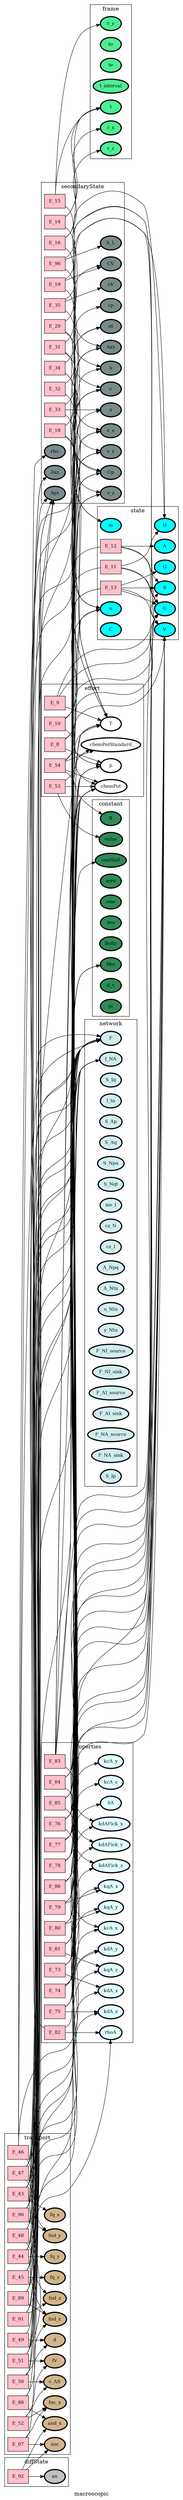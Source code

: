 digraph macroscopic {
label=macroscopic;
rankdir=LR;
E_43 -> V_113  [splines=ortho];
E_43 -> V_150  [splines=ortho];
E_43 -> V_186  [splines=ortho];
E_43 -> V_2  [splines=ortho];
E_44 -> V_113  [splines=ortho];
E_44 -> V_149  [splines=ortho];
E_44 -> V_187  [splines=ortho];
E_44 -> V_2  [splines=ortho];
E_45 -> V_113  [splines=ortho];
E_45 -> V_148  [splines=ortho];
E_45 -> V_188  [splines=ortho];
E_45 -> V_2  [splines=ortho];
E_46 -> V_138  [splines=ortho];
E_46 -> V_150  [splines=ortho];
E_46 -> V_190  [splines=ortho];
E_46 -> V_2  [splines=ortho];
E_89 -> V_114  [splines=ortho];
E_89 -> V_150  [splines=ortho];
E_89 -> V_180  [splines=ortho];
E_89 -> V_2  [splines=ortho];
E_47 -> V_138  [splines=ortho];
E_47 -> V_149  [splines=ortho];
E_47 -> V_191  [splines=ortho];
E_47 -> V_2  [splines=ortho];
E_90 -> V_114  [splines=ortho];
E_90 -> V_150  [splines=ortho];
E_90 -> V_181  [splines=ortho];
E_90 -> V_2  [splines=ortho];
E_48 -> V_138  [splines=ortho];
E_48 -> V_148  [splines=ortho];
E_48 -> V_192  [splines=ortho];
E_48 -> V_2  [splines=ortho];
E_91 -> V_114  [splines=ortho];
E_91 -> V_148  [splines=ortho];
E_91 -> V_182  [splines=ortho];
E_91 -> V_2  [splines=ortho];
E_49 -> V_112  [splines=ortho];
E_49 -> V_2  [splines=ortho];
E_50 -> V_104  [splines=ortho];
E_50 -> V_138  [splines=ortho];
E_50 -> V_157  [splines=ortho];
E_50 -> V_2  [splines=ortho];
E_51 -> V_112  [splines=ortho];
E_51 -> V_150  [splines=ortho];
E_51 -> V_183  [splines=ortho];
E_51 -> V_189  [splines=ortho];
E_51 -> V_2  [splines=ortho];
E_52 -> V_158  [splines=ortho];
E_52 -> V_159  [splines=ortho];
E_87 -> V_160  [splines=ortho];
E_87 -> V_2  [splines=ortho];
E_88 -> V_154  [splines=ortho];
E_88 -> V_2  [splines=ortho];
subgraph cluster_macroscopic___transport {
label=transport;
rankdir=LR;
V_151 [fillcolor=tan, fontsize=12, label=fq_x, penwidth=3, style=filled];
V_152 [fillcolor=tan, fontsize=12, label=fq_y, penwidth=3, style=filled];
V_153 [fillcolor=tan, fontsize=12, label=fq_z, penwidth=3, style=filled];
V_154 [fillcolor=tan, fontsize=12, label=fnd_x, penwidth=3, style=filled];
V_155 [fillcolor=tan, fontsize=12, label=fnd_y, penwidth=3, style=filled];
V_156 [fillcolor=tan, fontsize=12, label=fnd_z, penwidth=3, style=filled];
V_157 [fillcolor=tan, fontsize=12, label=d, penwidth=3, style=filled];
V_158 [fillcolor=tan, fontsize=12, label=c_AS, penwidth=3, style=filled];
V_159 [fillcolor=tan, fontsize=12, label=fV, penwidth=3, style=filled];
V_160 [fillcolor=tan, fontsize=12, label=fnc_x, penwidth=3, style=filled];
V_194 [fillcolor=tan, fontsize=12, label=anc, penwidth=3, style=filled];
V_195 [fillcolor=tan, fontsize=12, label=and_x, penwidth=3, style=filled];
E_43 [fillcolor=pink, fontsize=12, shape=box, style=filled];
E_43 -> V_151  [splines=ortho];
E_44 [fillcolor=pink, fontsize=12, shape=box, style=filled];
E_44 -> V_152  [splines=ortho];
E_45 [fillcolor=pink, fontsize=12, shape=box, style=filled];
E_45 -> V_153  [splines=ortho];
E_46 [fillcolor=pink, fontsize=12, shape=box, style=filled];
E_46 -> V_154  [splines=ortho];
E_89 [fillcolor=pink, fontsize=12, shape=box, style=filled];
E_89 -> V_154  [splines=ortho];
E_47 [fillcolor=pink, fontsize=12, shape=box, style=filled];
E_47 -> V_155  [splines=ortho];
E_90 [fillcolor=pink, fontsize=12, shape=box, style=filled];
E_90 -> V_155  [splines=ortho];
E_48 [fillcolor=pink, fontsize=12, shape=box, style=filled];
E_48 -> V_156  [splines=ortho];
E_91 [fillcolor=pink, fontsize=12, shape=box, style=filled];
E_91 -> V_156  [splines=ortho];
E_49 [fillcolor=pink, fontsize=12, shape=box, style=filled];
E_49 -> V_157  [splines=ortho];
E_50 [fillcolor=pink, fontsize=12, shape=box, style=filled];
E_50 -> V_158  [splines=ortho];
E_51 [fillcolor=pink, fontsize=12, shape=box, style=filled];
E_51 -> V_159  [splines=ortho];
E_52 [fillcolor=pink, fontsize=12, shape=box, style=filled];
E_52 -> V_160  [splines=ortho];
E_87 [fillcolor=pink, fontsize=12, shape=box, style=filled];
E_87 -> V_194  [splines=ortho];
E_88 [fillcolor=pink, fontsize=12, shape=box, style=filled];
E_88 -> V_195  [splines=ortho];
}

subgraph cluster_macroscopic___geometry {
label=geometry;
rankdir=LR;
}

E_73 -> V_108  [splines=ortho];
E_73 -> V_110  [splines=ortho];
E_73 -> V_114  [splines=ortho];
E_73 -> V_118  [splines=ortho];
E_73 -> V_27  [splines=ortho];
E_74 -> V_108  [splines=ortho];
E_74 -> V_110  [splines=ortho];
E_74 -> V_114  [splines=ortho];
E_74 -> V_119  [splines=ortho];
E_74 -> V_27  [splines=ortho];
E_75 -> V_108  [splines=ortho];
E_75 -> V_110  [splines=ortho];
E_75 -> V_114  [splines=ortho];
E_75 -> V_120  [splines=ortho];
E_75 -> V_27  [splines=ortho];
E_76 -> V_108  [splines=ortho];
E_76 -> V_110  [splines=ortho];
E_76 -> V_112  [splines=ortho];
E_76 -> V_114  [splines=ortho];
E_76 -> V_118  [splines=ortho];
E_76 -> V_132  [splines=ortho];
E_76 -> V_27  [splines=ortho];
E_77 -> V_108  [splines=ortho];
E_77 -> V_110  [splines=ortho];
E_77 -> V_112  [splines=ortho];
E_77 -> V_114  [splines=ortho];
E_77 -> V_119  [splines=ortho];
E_77 -> V_132  [splines=ortho];
E_77 -> V_27  [splines=ortho];
E_78 -> V_108  [splines=ortho];
E_78 -> V_110  [splines=ortho];
E_78 -> V_112  [splines=ortho];
E_78 -> V_114  [splines=ortho];
E_78 -> V_120  [splines=ortho];
E_78 -> V_132  [splines=ortho];
E_78 -> V_27  [splines=ortho];
E_79 -> V_110  [splines=ortho];
E_79 -> V_118  [splines=ortho];
E_79 -> V_124  [splines=ortho];
E_79 -> V_27  [splines=ortho];
E_80 -> V_110  [splines=ortho];
E_80 -> V_119  [splines=ortho];
E_80 -> V_124  [splines=ortho];
E_80 -> V_27  [splines=ortho];
E_81 -> V_110  [splines=ortho];
E_81 -> V_120  [splines=ortho];
E_81 -> V_124  [splines=ortho];
E_81 -> V_27  [splines=ortho];
E_82 -> V_143  [splines=ortho];
E_82 -> V_27  [splines=ortho];
E_83 -> V_108  [splines=ortho];
E_83 -> V_111  [splines=ortho];
E_83 -> V_114  [splines=ortho];
E_83 -> V_118  [splines=ortho];
E_83 -> V_27  [splines=ortho];
E_84 -> V_108  [splines=ortho];
E_84 -> V_111  [splines=ortho];
E_84 -> V_114  [splines=ortho];
E_84 -> V_119  [splines=ortho];
E_84 -> V_27  [splines=ortho];
E_85 -> V_108  [splines=ortho];
E_85 -> V_111  [splines=ortho];
E_85 -> V_114  [splines=ortho];
E_85 -> V_120  [splines=ortho];
E_85 -> V_27  [splines=ortho];
E_86 -> V_136  [splines=ortho];
E_86 -> V_27  [splines=ortho];
subgraph cluster_macroscopic___properties {
label=properties;
rankdir=LR;
V_180 [fillcolor=lightcyan1, fontsize=12, label=kdA_x, penwidth=3, style=filled];
V_181 [fillcolor=lightcyan1, fontsize=12, label=kdA_y, penwidth=3, style=filled];
V_182 [fillcolor=lightcyan1, fontsize=12, label=kdA_z, penwidth=3, style=filled];
V_183 [fillcolor=lightcyan1, fontsize=12, label=kcA_x, penwidth=3, style=filled];
V_184 [fillcolor=lightcyan1, fontsize=12, label=kcA_y, penwidth=3, style=filled];
V_185 [fillcolor=lightcyan1, fontsize=12, label=kcA_z, penwidth=3, style=filled];
V_186 [fillcolor=lightcyan1, fontsize=12, label=kqA_x, penwidth=3, style=filled];
V_187 [fillcolor=lightcyan1, fontsize=12, label=kqA_y, penwidth=3, style=filled];
V_188 [fillcolor=lightcyan1, fontsize=12, label=kqA_z, penwidth=3, style=filled];
V_189 [fillcolor=lightcyan1, fontsize=12, label=rhoA, penwidth=3, style=filled];
V_190 [fillcolor=lightcyan1, fontsize=12, label=kdAFick_x, penwidth=3, style=filled];
V_191 [fillcolor=lightcyan1, fontsize=12, label=kdAFick_y, penwidth=3, style=filled];
V_192 [fillcolor=lightcyan1, fontsize=12, label=kdAFick_z, penwidth=3, style=filled];
V_193 [fillcolor=lightcyan1, fontsize=12, label=hA, penwidth=3, style=filled];
E_73 [fillcolor=pink, fontsize=12, shape=box, style=filled];
E_73 -> V_180  [splines=ortho];
E_74 [fillcolor=pink, fontsize=12, shape=box, style=filled];
E_74 -> V_181  [splines=ortho];
E_75 [fillcolor=pink, fontsize=12, shape=box, style=filled];
E_75 -> V_182  [splines=ortho];
E_76 [fillcolor=pink, fontsize=12, shape=box, style=filled];
E_76 -> V_183  [splines=ortho];
E_77 [fillcolor=pink, fontsize=12, shape=box, style=filled];
E_77 -> V_184  [splines=ortho];
E_78 [fillcolor=pink, fontsize=12, shape=box, style=filled];
E_78 -> V_185  [splines=ortho];
E_79 [fillcolor=pink, fontsize=12, shape=box, style=filled];
E_79 -> V_186  [splines=ortho];
E_80 [fillcolor=pink, fontsize=12, shape=box, style=filled];
E_80 -> V_187  [splines=ortho];
E_81 [fillcolor=pink, fontsize=12, shape=box, style=filled];
E_81 -> V_188  [splines=ortho];
E_82 [fillcolor=pink, fontsize=12, shape=box, style=filled];
E_82 -> V_189  [splines=ortho];
E_83 [fillcolor=pink, fontsize=12, shape=box, style=filled];
E_83 -> V_190  [splines=ortho];
E_84 [fillcolor=pink, fontsize=12, shape=box, style=filled];
E_84 -> V_191  [splines=ortho];
E_85 [fillcolor=pink, fontsize=12, shape=box, style=filled];
E_85 -> V_192  [splines=ortho];
E_86 [fillcolor=pink, fontsize=12, shape=box, style=filled];
E_86 -> V_193  [splines=ortho];
}

subgraph cluster_macroscopic___network {
label=network;
rankdir=LR;
V_10 [fillcolor=lightcyan2, fontsize=12, label=S_Iq, penwidth=3, style=filled];
V_11 [fillcolor=lightcyan2, fontsize=12, label=I_tu, penwidth=3, style=filled];
V_12 [fillcolor=lightcyan2, fontsize=12, label=S_Ap, penwidth=3, style=filled];
V_13 [fillcolor=lightcyan2, fontsize=12, label=S_Aq, penwidth=3, style=filled];
V_14 [fillcolor=lightcyan2, fontsize=12, label=S_Npu, penwidth=3, style=filled];
V_15 [fillcolor=lightcyan2, fontsize=12, label=S_Nqt, penwidth=3, style=filled];
V_16 [fillcolor=lightcyan2, fontsize=12, label=mv_I, penwidth=3, style=filled];
V_17 [fillcolor=lightcyan2, fontsize=12, label=cz_N, penwidth=3, style=filled];
V_18 [fillcolor=lightcyan2, fontsize=12, label=cz_I, penwidth=3, style=filled];
V_19 [fillcolor=lightcyan2, fontsize=12, label=A_Npq, penwidth=3, style=filled];
V_2 [fillcolor=lightcyan2, fontsize=12, label=F, penwidth=3, style=filled];
V_20 [fillcolor=lightcyan2, fontsize=12, label=A_Ntu, penwidth=3, style=filled];
V_21 [fillcolor=lightcyan2, fontsize=12, label=u_Ntu, penwidth=3, style=filled];
V_22 [fillcolor=lightcyan2, fontsize=12, label=y_Ntu, penwidth=3, style=filled];
V_27 [fillcolor=lightcyan2, fontsize=12, label=I_NA, penwidth=3, style=filled];
V_3 [fillcolor=lightcyan2, fontsize=12, label=F_NI_source, penwidth=3, style=filled];
V_4 [fillcolor=lightcyan2, fontsize=12, label=F_NI_sink, penwidth=3, style=filled];
V_5 [fillcolor=lightcyan2, fontsize=12, label=F_AI_source, penwidth=3, style=filled];
V_6 [fillcolor=lightcyan2, fontsize=12, label=F_AI_sink, penwidth=3, style=filled];
V_7 [fillcolor=lightcyan2, fontsize=12, label=F_NA_source, penwidth=3, style=filled];
V_8 [fillcolor=lightcyan2, fontsize=12, label=F_NA_sink, penwidth=3, style=filled];
V_9 [fillcolor=lightcyan2, fontsize=12, label=S_Ip, penwidth=3, style=filled];
}

subgraph cluster_macroscopic___differenceOperator {
label=differenceOperator;
rankdir=LR;
}

subgraph cluster_macroscopic___frame {
label=frame;
rankdir=LR;
V_1 [fillcolor=seagreen2, fontsize=12, label=t, penwidth=3, style=filled];
V_105 [fillcolor=seagreen2, fontsize=12, label=to, penwidth=3, style=filled];
V_106 [fillcolor=seagreen2, fontsize=12, label=te, penwidth=3, style=filled];
V_107 [fillcolor=seagreen2, fontsize=12, label=t_interval, penwidth=3, style=filled];
V_23 [fillcolor=seagreen2, fontsize=12, label=r_x, penwidth=3, style=filled];
V_24 [fillcolor=seagreen2, fontsize=12, label=r_y, penwidth=3, style=filled];
V_25 [fillcolor=seagreen2, fontsize=12, label=r_z, penwidth=3, style=filled];
}

E_11 -> V_108  [splines=ortho];
E_11 -> V_110  [splines=ortho];
E_11 -> V_112  [splines=ortho];
E_12 -> V_108  [splines=ortho];
E_12 -> V_109  [splines=ortho];
E_12 -> V_113  [splines=ortho];
E_13 -> V_108  [splines=ortho];
E_13 -> V_109  [splines=ortho];
E_13 -> V_110  [splines=ortho];
E_13 -> V_112  [splines=ortho];
E_13 -> V_113  [splines=ortho];
subgraph cluster_macroscopic___state {
label=state;
rankdir=LR;
V_108 [fillcolor=cyan, fontsize=12, label=U, penwidth=3, style=filled];
V_109 [fillcolor=cyan, fontsize=12, label=S, penwidth=3, style=filled];
V_110 [fillcolor=cyan, fontsize=12, label=V, penwidth=3, style=filled];
V_111 [fillcolor=cyan, fontsize=12, label=n, penwidth=3, style=filled];
V_115 [fillcolor=cyan, fontsize=12, label=H, penwidth=3, style=filled];
V_116 [fillcolor=cyan, fontsize=12, label=A, penwidth=3, style=filled];
V_117 [fillcolor=cyan, fontsize=12, label=G, penwidth=3, style=filled];
V_137 [fillcolor=cyan, fontsize=12, label=m, penwidth=3, style=filled];
V_144 [fillcolor=cyan, fontsize=12, label=C, penwidth=3, style=filled];
E_11 [fillcolor=pink, fontsize=12, shape=box, style=filled];
E_11 -> V_115  [splines=ortho];
E_12 [fillcolor=pink, fontsize=12, shape=box, style=filled];
E_12 -> V_116  [splines=ortho];
E_13 [fillcolor=pink, fontsize=12, shape=box, style=filled];
E_13 -> V_117  [splines=ortho];
}

subgraph cluster_macroscopic___constant {
label=constant;
rankdir=LR;
V_101 [fillcolor=seagreen, fontsize=12, label=value, penwidth=3, style=filled];
V_102 [fillcolor=seagreen, fontsize=12, label=zero, penwidth=3, style=filled];
V_103 [fillcolor=seagreen, fontsize=12, label=one, penwidth=3, style=filled];
V_104 [fillcolor=seagreen, fontsize=12, label=oneHalf, penwidth=3, style=filled];
V_121 [fillcolor=seagreen, fontsize=12, label=Avo, penwidth=3, style=filled];
V_122 [fillcolor=seagreen, fontsize=12, label=Boltz, penwidth=3, style=filled];
V_123 [fillcolor=seagreen, fontsize=12, label=R, penwidth=3, style=filled];
V_132 [fillcolor=seagreen, fontsize=12, label=Mm, penwidth=3, style=filled];
V_197 [fillcolor=seagreen, fontsize=12, label=d_x, penwidth=3, style=filled];
V_199 [fillcolor=seagreen, fontsize=12, label=pi, penwidth=3, style=filled];
}

E_8 -> V_108  [splines=ortho];
E_8 -> V_110  [splines=ortho];
E_9 -> V_108  [splines=ortho];
E_9 -> V_109  [splines=ortho];
E_10 -> V_108  [splines=ortho];
E_10 -> V_111  [splines=ortho];
E_54 -> V_113  [splines=ortho];
E_54 -> V_123  [splines=ortho];
E_54 -> V_140  [splines=ortho];
E_54 -> V_161  [splines=ortho];
E_53 -> V_101  [splines=ortho];
E_53 -> V_114  [splines=ortho];
subgraph cluster_macroscopic___effort {
label=effort;
rankdir=LR;
V_112 [fillcolor=white, fontsize=12, label=p, penwidth=3, style=filled];
V_113 [fillcolor=white, fontsize=12, label=T, penwidth=3, style=filled];
V_114 [fillcolor=white, fontsize=12, label=chemPot, penwidth=3, style=filled];
V_161 [fillcolor=white, fontsize=12, label=chemPotStandard, penwidth=3, style=filled];
E_8 [fillcolor=pink, fontsize=12, shape=box, style=filled];
E_8 -> V_112  [splines=ortho];
E_9 [fillcolor=pink, fontsize=12, shape=box, style=filled];
E_9 -> V_113  [splines=ortho];
E_10 [fillcolor=pink, fontsize=12, shape=box, style=filled];
E_10 -> V_114  [splines=ortho];
E_54 [fillcolor=pink, fontsize=12, shape=box, style=filled];
E_54 -> V_114  [splines=ortho];
E_53 [fillcolor=pink, fontsize=12, shape=box, style=filled];
E_53 -> V_161  [splines=ortho];
}

E_14 -> V_1  [splines=ortho];
E_14 -> V_23  [splines=ortho];
E_15 -> V_1  [splines=ortho];
E_15 -> V_24  [splines=ortho];
E_16 -> V_1  [splines=ortho];
E_16 -> V_25  [splines=ortho];
E_18 -> V_113  [splines=ortho];
E_18 -> V_115  [splines=ortho];
E_19 -> V_108  [splines=ortho];
E_19 -> V_113  [splines=ortho];
E_29 -> V_111  [splines=ortho];
E_29 -> V_115  [splines=ortho];
E_31 -> V_110  [splines=ortho];
E_31 -> V_111  [splines=ortho];
E_32 -> V_111  [splines=ortho];
E_33 -> V_111  [splines=ortho];
E_33 -> V_139  [splines=ortho];
E_34 -> V_124  [splines=ortho];
E_34 -> V_137  [splines=ortho];
E_35 -> V_125  [splines=ortho];
E_35 -> V_137  [splines=ortho];
E_96 -> V_110  [splines=ortho];
E_96 -> V_148  [splines=ortho];
subgraph cluster_macroscopic___secondaryState {
label=secondaryState;
rankdir=LR;
V_118 [fillcolor=lightcyan4, fontsize=12, label=v_x, penwidth=3, style=filled];
V_119 [fillcolor=lightcyan4, fontsize=12, label=v_y, penwidth=3, style=filled];
V_120 [fillcolor=lightcyan4, fontsize=12, label=v_z, penwidth=3, style=filled];
V_124 [fillcolor=lightcyan4, fontsize=12, label=Cp, penwidth=3, style=filled];
V_125 [fillcolor=lightcyan4, fontsize=12, label=CV, penwidth=3, style=filled];
V_136 [fillcolor=lightcyan4, fontsize=12, label=h, penwidth=3, style=filled];
V_138 [fillcolor=lightcyan4, fontsize=12, label=c, penwidth=3, style=filled];
V_139 [fillcolor=lightcyan4, fontsize=12, label=nt, penwidth=3, style=filled];
V_140 [fillcolor=lightcyan4, fontsize=12, label=x, penwidth=3, style=filled];
V_141 [fillcolor=lightcyan4, fontsize=12, label=cp, penwidth=3, style=filled];
V_142 [fillcolor=lightcyan4, fontsize=12, label=cV, penwidth=3, style=filled];
V_143 [fillcolor=lightcyan4, fontsize=12, label=rho, penwidth=3, style=filled];
V_148 [fillcolor=lightcyan4, fontsize=12, label=Axy, penwidth=3, style=filled];
V_149 [fillcolor=lightcyan4, fontsize=12, label=Axz, penwidth=3, style=filled];
V_150 [fillcolor=lightcyan4, fontsize=12, label=Ayz, penwidth=3, style=filled];
V_200 [fillcolor=lightcyan4, fontsize=12, label=h_L, penwidth=3, style=filled];
E_14 [fillcolor=pink, fontsize=12, shape=box, style=filled];
E_14 -> V_118  [splines=ortho];
E_15 [fillcolor=pink, fontsize=12, shape=box, style=filled];
E_15 -> V_119  [splines=ortho];
E_16 [fillcolor=pink, fontsize=12, shape=box, style=filled];
E_16 -> V_120  [splines=ortho];
E_18 [fillcolor=pink, fontsize=12, shape=box, style=filled];
E_18 -> V_124  [splines=ortho];
E_19 [fillcolor=pink, fontsize=12, shape=box, style=filled];
E_19 -> V_125  [splines=ortho];
E_29 [fillcolor=pink, fontsize=12, shape=box, style=filled];
E_29 -> V_136  [splines=ortho];
E_31 [fillcolor=pink, fontsize=12, shape=box, style=filled];
E_31 -> V_138  [splines=ortho];
E_32 [fillcolor=pink, fontsize=12, shape=box, style=filled];
E_32 -> V_139  [splines=ortho];
E_33 [fillcolor=pink, fontsize=12, shape=box, style=filled];
E_33 -> V_140  [splines=ortho];
E_34 [fillcolor=pink, fontsize=12, shape=box, style=filled];
E_34 -> V_141  [splines=ortho];
E_35 [fillcolor=pink, fontsize=12, shape=box, style=filled];
E_35 -> V_142  [splines=ortho];
E_96 [fillcolor=pink, fontsize=12, shape=box, style=filled];
E_96 -> V_200  [splines=ortho];
}

subgraph cluster_macroscopic___conversion {
label=conversion;
rankdir=LR;
}

E_92 -> V_194  [splines=ortho];
E_92 -> V_195  [splines=ortho];
subgraph cluster_macroscopic___diffState {
label=diffState;
rankdir=LR;
V_196 [fillcolor=grey, fontsize=12, label=an, penwidth=3, style=filled];
E_92 [fillcolor=pink, fontsize=12, shape=box, style=filled];
E_92 -> V_196  [splines=ortho];
}

subgraph cluster_macroscopic___internalTransport {
label=internalTransport;
rankdir=LR;
}

}
